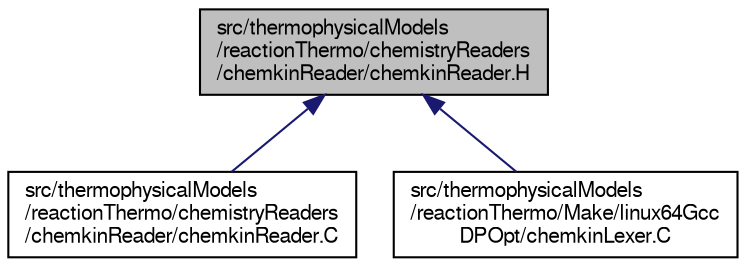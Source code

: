 digraph "src/thermophysicalModels/reactionThermo/chemistryReaders/chemkinReader/chemkinReader.H"
{
  bgcolor="transparent";
  edge [fontname="FreeSans",fontsize="10",labelfontname="FreeSans",labelfontsize="10"];
  node [fontname="FreeSans",fontsize="10",shape=record];
  Node146 [label="src/thermophysicalModels\l/reactionThermo/chemistryReaders\l/chemkinReader/chemkinReader.H",height=0.2,width=0.4,color="black", fillcolor="grey75", style="filled", fontcolor="black"];
  Node146 -> Node147 [dir="back",color="midnightblue",fontsize="10",style="solid",fontname="FreeSans"];
  Node147 [label="src/thermophysicalModels\l/reactionThermo/chemistryReaders\l/chemkinReader/chemkinReader.C",height=0.2,width=0.4,color="black",URL="$a16121.html"];
  Node146 -> Node148 [dir="back",color="midnightblue",fontsize="10",style="solid",fontname="FreeSans"];
  Node148 [label="src/thermophysicalModels\l/reactionThermo/Make/linux64Gcc\lDPOpt/chemkinLexer.C",height=0.2,width=0.4,color="black",URL="$a16151.html"];
}

